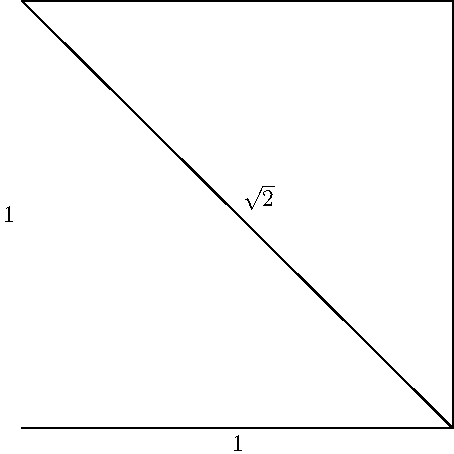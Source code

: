 size(8cm,8cm,IgnoreAspect);

draw((0,0)--(2,0)--(2,2)--(0,2));

label("$1$",(0,1),W);
label("$1$",(1,0),S);

draw((2,0)--(0,2));

label("$\sqrt{2}$",(1,1),NE);
